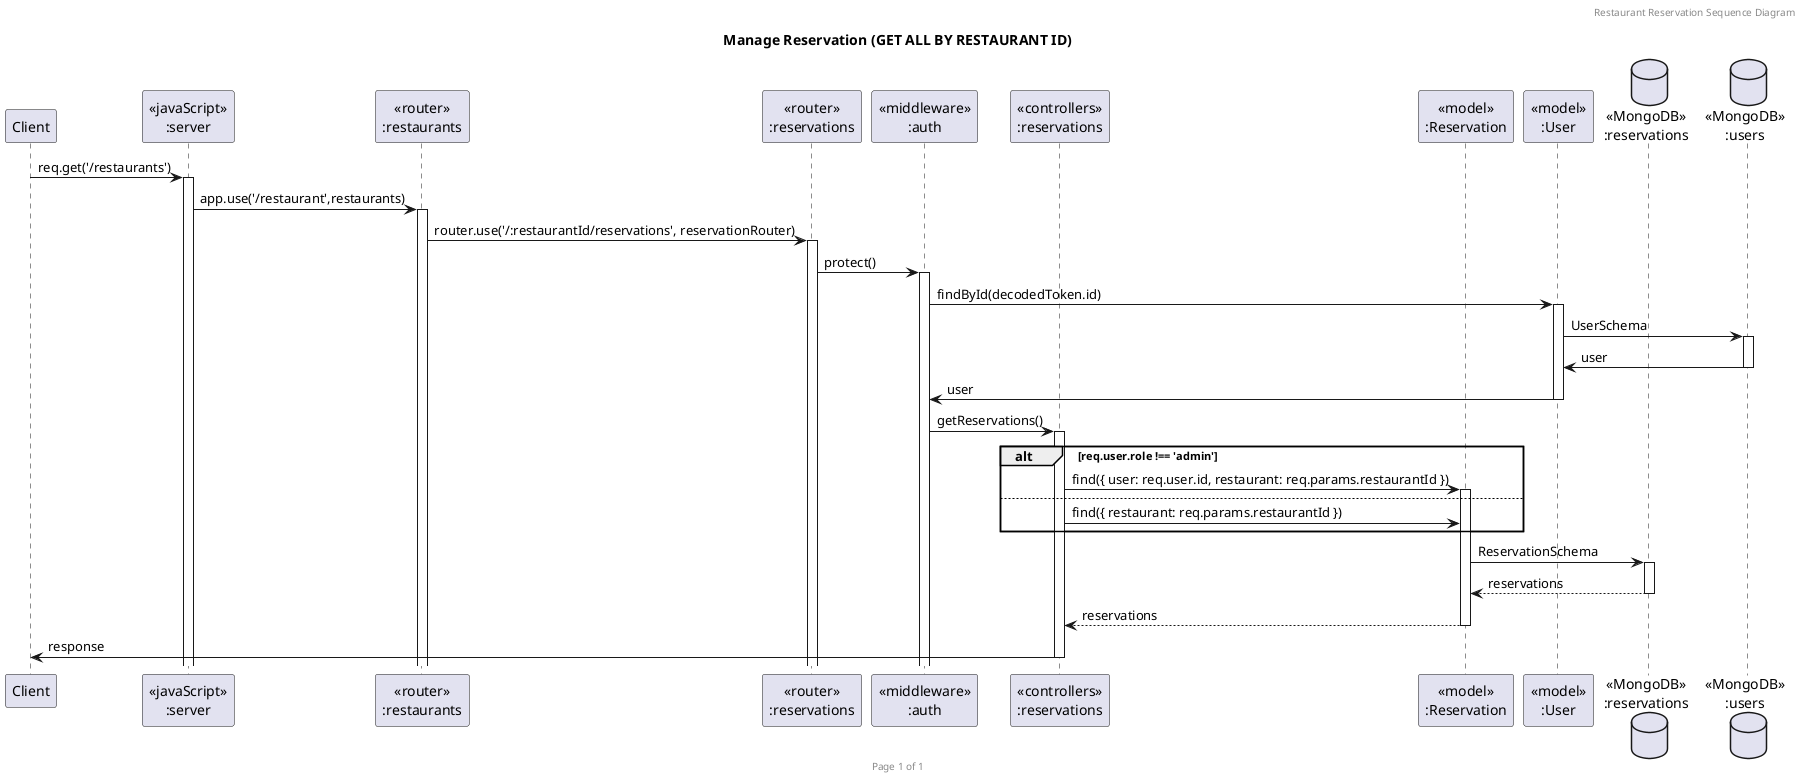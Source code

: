 @startuml Manage Reservation (GET ALL)

header Restaurant Reservation Sequence Diagram
footer Page %page% of %lastpage%
title "Manage Reservation (GET ALL BY RESTAURANT ID)"

participant "Client" as client
participant "<<javaScript>>\n:server" as server
participant "<<router>>\n:restaurants" as routerRestaurants
participant "<<router>>\n:reservations" as routerReservations
participant "<<middleware>>\n:auth" as middlewareAuth
participant "<<controllers>>\n:reservations" as controllersReservations
participant "<<model>>\n:Reservation" as modelReservation
participant "<<model>>\n:User" as modelUser
database "<<MongoDB>>\n:reservations" as ReservationsDatabase
database "<<MongoDB>>\n:users" as UsersDatabase

' GET ALL BY RESTAURANT ID
client->server ++:req.get('/restaurants')
server->routerRestaurants ++:app.use('/restaurant',restaurants)
routerRestaurants->routerReservations ++:router.use('/:restaurantId/reservations', reservationRouter)
routerReservations -> middlewareAuth ++:protect()
middlewareAuth -> modelUser ++:findById(decodedToken.id)
modelUser -> UsersDatabase ++:UserSchema
UsersDatabase -> modelUser --:user
modelUser -> middlewareAuth --:user
middlewareAuth -> controllersReservations ++:getReservations()

alt req.user.role !== 'admin'
    controllersReservations->modelReservation ++:find({ user: req.user.id, restaurant: req.params.restaurantId })
else
    controllersReservations->modelReservation :find({ restaurant: req.params.restaurantId })
end

modelReservation ->ReservationsDatabase ++: ReservationSchema
ReservationsDatabase --> modelReservation --: reservations
controllersReservations <-- modelReservation --:reservations
controllersReservations->client --:response

@enduml